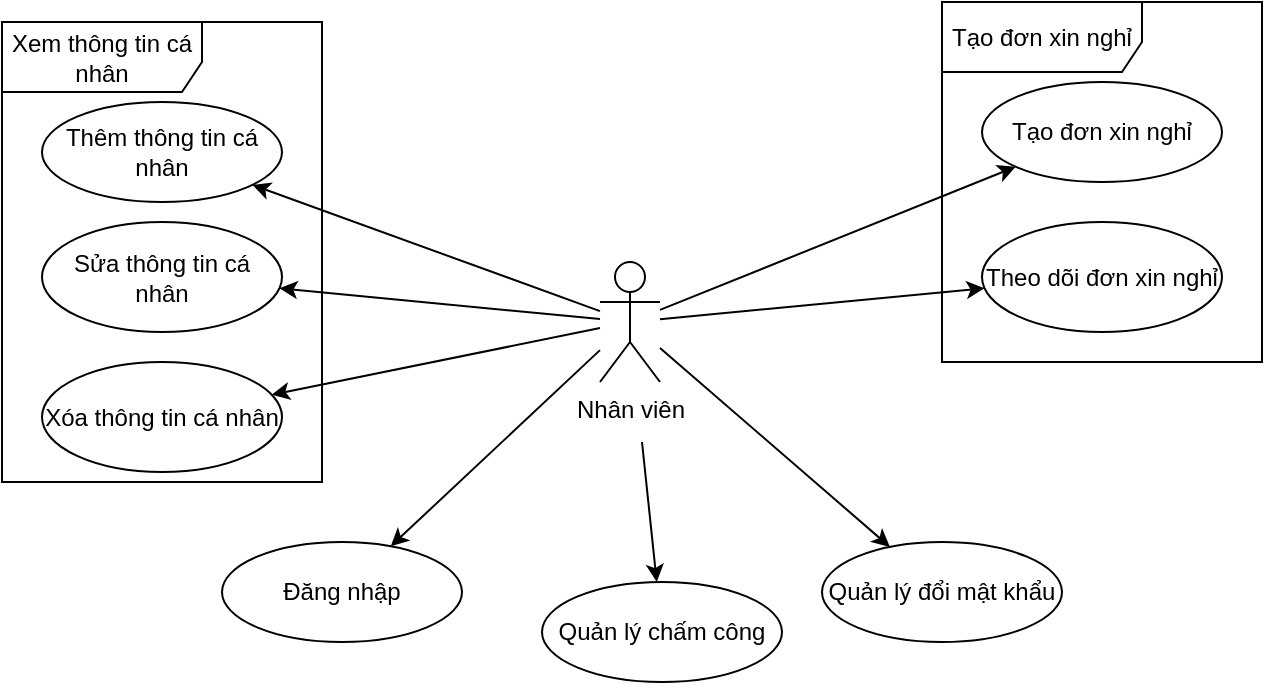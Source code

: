 <mxfile version="24.9.1">
  <diagram id="X9jekqwLZvVgGdFk9yk1" name="Trang-1">
    <mxGraphModel dx="1050" dy="522" grid="1" gridSize="10" guides="1" tooltips="1" connect="1" arrows="1" fold="1" page="1" pageScale="1" pageWidth="827" pageHeight="1169" math="0" shadow="0">
      <root>
        <mxCell id="0" />
        <mxCell id="1" parent="0" />
        <mxCell id="MwAvdb_qt5ozKsa4UYdg-35" value="Nhân viên" style="shape=umlActor;verticalLabelPosition=bottom;verticalAlign=top;html=1;outlineConnect=0;" parent="1" vertex="1">
          <mxGeometry x="389" y="570" width="30" height="60" as="geometry" />
        </mxCell>
        <mxCell id="MwAvdb_qt5ozKsa4UYdg-37" value="" style="endArrow=classic;html=1;rounded=0;" parent="1" source="MwAvdb_qt5ozKsa4UYdg-35" target="MwAvdb_qt5ozKsa4UYdg-32" edge="1">
          <mxGeometry width="50" height="50" relative="1" as="geometry">
            <mxPoint x="380" y="590" as="sourcePoint" />
            <mxPoint x="430" y="540" as="targetPoint" />
          </mxGeometry>
        </mxCell>
        <mxCell id="MwAvdb_qt5ozKsa4UYdg-38" value="" style="endArrow=classic;html=1;rounded=0;" parent="1" source="MwAvdb_qt5ozKsa4UYdg-35" target="MwAvdb_qt5ozKsa4UYdg-34" edge="1">
          <mxGeometry width="50" height="50" relative="1" as="geometry">
            <mxPoint x="429" y="608" as="sourcePoint" />
            <mxPoint x="593" y="587" as="targetPoint" />
          </mxGeometry>
        </mxCell>
        <mxCell id="MwAvdb_qt5ozKsa4UYdg-44" value="" style="endArrow=classic;html=1;rounded=0;" parent="1" source="MwAvdb_qt5ozKsa4UYdg-35" target="MwAvdb_qt5ozKsa4UYdg-58" edge="1">
          <mxGeometry width="50" height="50" relative="1" as="geometry">
            <mxPoint x="380" y="590" as="sourcePoint" />
            <mxPoint x="576.379" y="532.166" as="targetPoint" />
          </mxGeometry>
        </mxCell>
        <mxCell id="MwAvdb_qt5ozKsa4UYdg-47" value="Quản lý đổi mật khẩu" style="ellipse;whiteSpace=wrap;html=1;" parent="1" vertex="1">
          <mxGeometry x="500" y="710" width="120" height="50" as="geometry" />
        </mxCell>
        <mxCell id="MwAvdb_qt5ozKsa4UYdg-49" value="" style="endArrow=classic;html=1;rounded=0;" parent="1" source="MwAvdb_qt5ozKsa4UYdg-35" target="MwAvdb_qt5ozKsa4UYdg-47" edge="1">
          <mxGeometry width="50" height="50" relative="1" as="geometry">
            <mxPoint x="405" y="640" as="sourcePoint" />
            <mxPoint x="377" y="730" as="targetPoint" />
          </mxGeometry>
        </mxCell>
        <mxCell id="MwAvdb_qt5ozKsa4UYdg-53" value="" style="endArrow=classic;html=1;rounded=0;" parent="1" source="MwAvdb_qt5ozKsa4UYdg-35" target="MwAvdb_qt5ozKsa4UYdg-52" edge="1">
          <mxGeometry width="50" height="50" relative="1" as="geometry">
            <mxPoint x="399" y="609" as="sourcePoint" />
            <mxPoint x="239" y="593" as="targetPoint" />
          </mxGeometry>
        </mxCell>
        <mxCell id="MwAvdb_qt5ozKsa4UYdg-55" value="" style="group" parent="1" vertex="1" connectable="0">
          <mxGeometry x="90" y="450" width="160" height="230" as="geometry" />
        </mxCell>
        <mxCell id="MwAvdb_qt5ozKsa4UYdg-31" value="Xem thông tin cá nhân" style="shape=umlFrame;whiteSpace=wrap;html=1;pointerEvents=0;width=100;height=35;" parent="MwAvdb_qt5ozKsa4UYdg-55" vertex="1">
          <mxGeometry width="160" height="230" as="geometry" />
        </mxCell>
        <mxCell id="MwAvdb_qt5ozKsa4UYdg-32" value="Thêm thông tin cá nhân" style="ellipse;whiteSpace=wrap;html=1;" parent="MwAvdb_qt5ozKsa4UYdg-55" vertex="1">
          <mxGeometry x="20" y="40" width="120" height="50" as="geometry" />
        </mxCell>
        <mxCell id="MwAvdb_qt5ozKsa4UYdg-34" value="Sửa thông tin cá nhân" style="ellipse;whiteSpace=wrap;html=1;" parent="MwAvdb_qt5ozKsa4UYdg-55" vertex="1">
          <mxGeometry x="20" y="100" width="120" height="55" as="geometry" />
        </mxCell>
        <mxCell id="MwAvdb_qt5ozKsa4UYdg-52" value="Xóa thông tin cá nhân" style="ellipse;whiteSpace=wrap;html=1;" parent="MwAvdb_qt5ozKsa4UYdg-55" vertex="1">
          <mxGeometry x="20" y="170" width="120" height="55" as="geometry" />
        </mxCell>
        <mxCell id="MwAvdb_qt5ozKsa4UYdg-62" value="" style="endArrow=classic;html=1;rounded=0;" parent="1" source="MwAvdb_qt5ozKsa4UYdg-35" target="MwAvdb_qt5ozKsa4UYdg-60" edge="1">
          <mxGeometry width="50" height="50" relative="1" as="geometry">
            <mxPoint x="429" y="604" as="sourcePoint" />
            <mxPoint x="625" y="532" as="targetPoint" />
          </mxGeometry>
        </mxCell>
        <mxCell id="MwAvdb_qt5ozKsa4UYdg-63" value="" style="group" parent="1" vertex="1" connectable="0">
          <mxGeometry x="560" y="440" width="160" height="180" as="geometry" />
        </mxCell>
        <mxCell id="MwAvdb_qt5ozKsa4UYdg-57" value="Tạo đơn xin nghỉ" style="shape=umlFrame;whiteSpace=wrap;html=1;pointerEvents=0;width=100;height=35;" parent="MwAvdb_qt5ozKsa4UYdg-63" vertex="1">
          <mxGeometry width="160" height="180" as="geometry" />
        </mxCell>
        <mxCell id="MwAvdb_qt5ozKsa4UYdg-58" value="Tạo đơn xin nghỉ" style="ellipse;whiteSpace=wrap;html=1;" parent="MwAvdb_qt5ozKsa4UYdg-63" vertex="1">
          <mxGeometry x="20" y="40" width="120" height="50" as="geometry" />
        </mxCell>
        <mxCell id="MwAvdb_qt5ozKsa4UYdg-60" value="Theo dõi đơn xin nghỉ" style="ellipse;whiteSpace=wrap;html=1;" parent="MwAvdb_qt5ozKsa4UYdg-63" vertex="1">
          <mxGeometry x="20" y="110" width="120" height="55" as="geometry" />
        </mxCell>
        <mxCell id="EbJl5Ow4_LI1pv9oPmtv-1" value="Đăng nhập" style="ellipse;whiteSpace=wrap;html=1;" parent="1" vertex="1">
          <mxGeometry x="200" y="710" width="120" height="50" as="geometry" />
        </mxCell>
        <mxCell id="EbJl5Ow4_LI1pv9oPmtv-2" value="" style="endArrow=classic;html=1;rounded=0;" parent="1" source="MwAvdb_qt5ozKsa4UYdg-35" target="EbJl5Ow4_LI1pv9oPmtv-1" edge="1">
          <mxGeometry width="50" height="50" relative="1" as="geometry">
            <mxPoint x="390" y="700" as="sourcePoint" />
            <mxPoint x="440" y="650" as="targetPoint" />
          </mxGeometry>
        </mxCell>
        <mxCell id="1sWeqI6WUViFNf-ZDjZL-1" value="Quản lý chấm công" style="ellipse;whiteSpace=wrap;html=1;" vertex="1" parent="1">
          <mxGeometry x="360" y="730" width="120" height="50" as="geometry" />
        </mxCell>
        <mxCell id="1sWeqI6WUViFNf-ZDjZL-2" value="" style="endArrow=classic;html=1;rounded=0;" edge="1" parent="1" target="1sWeqI6WUViFNf-ZDjZL-1">
          <mxGeometry width="50" height="50" relative="1" as="geometry">
            <mxPoint x="410" y="660" as="sourcePoint" />
            <mxPoint x="440" y="650" as="targetPoint" />
          </mxGeometry>
        </mxCell>
      </root>
    </mxGraphModel>
  </diagram>
</mxfile>
